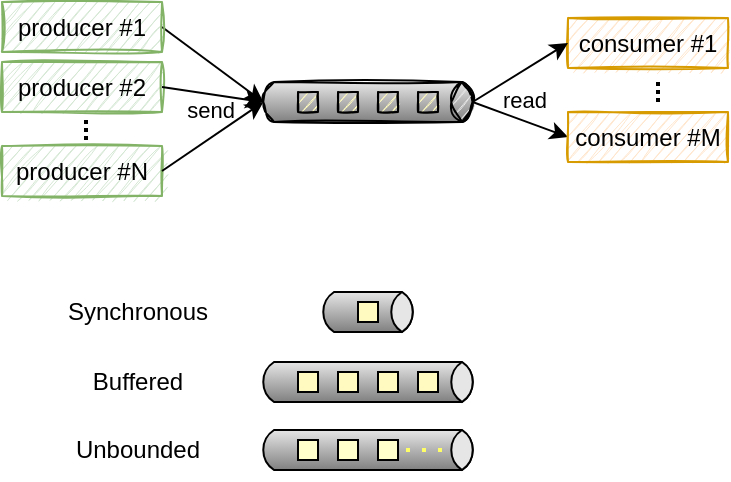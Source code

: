 <mxfile version="23.1.5" type="device" pages="2">
  <diagram id="aMwOTs6f9R6VMjx3bppE" name="Page-1">
    <mxGraphModel dx="1026" dy="702" grid="1" gridSize="10" guides="1" tooltips="1" connect="1" arrows="1" fold="1" page="1" pageScale="1" pageWidth="1169" pageHeight="827" math="0" shadow="0">
      <root>
        <mxCell id="0" />
        <mxCell id="1" parent="0" />
        <mxCell id="mugfAPzPrLLupBdJbm17-10" value="" style="strokeWidth=1;outlineConnect=0;dashed=0;align=center;html=1;fontSize=8;shape=mxgraph.eip.dataChannel;verticalLabelPosition=bottom;verticalAlign=top;sketch=1;" parent="1" vertex="1">
          <mxGeometry x="330" y="220" width="110" height="20" as="geometry" />
        </mxCell>
        <mxCell id="mugfAPzPrLLupBdJbm17-11" value="" style="endArrow=classic;html=1;rounded=1;sketch=0;curved=0;entryX=0;entryY=0.5;entryDx=2.7;entryDy=0;entryPerimeter=0;exitX=1;exitY=0.5;exitDx=0;exitDy=0;" parent="1" source="mugfAPzPrLLupBdJbm17-12" target="mugfAPzPrLLupBdJbm17-10" edge="1">
          <mxGeometry width="50" height="50" relative="1" as="geometry">
            <mxPoint x="300" y="230" as="sourcePoint" />
            <mxPoint x="310" y="220" as="targetPoint" />
          </mxGeometry>
        </mxCell>
        <mxCell id="mugfAPzPrLLupBdJbm17-13" value="send" style="edgeLabel;html=1;align=center;verticalAlign=middle;resizable=0;points=[];" parent="mugfAPzPrLLupBdJbm17-11" vertex="1" connectable="0">
          <mxGeometry x="-0.098" y="-1" relative="1" as="geometry">
            <mxPoint x="1" y="23" as="offset" />
          </mxGeometry>
        </mxCell>
        <mxCell id="mugfAPzPrLLupBdJbm17-12" value="producer #1" style="rounded=0;whiteSpace=wrap;html=1;sketch=1;fillColor=#d5e8d4;strokeColor=#82b366;" parent="1" vertex="1">
          <mxGeometry x="202" y="180" width="80" height="25" as="geometry" />
        </mxCell>
        <mxCell id="mugfAPzPrLLupBdJbm17-14" value="consumer #1" style="rounded=0;whiteSpace=wrap;html=1;sketch=1;fillColor=#ffe6cc;strokeColor=#d79b00;" parent="1" vertex="1">
          <mxGeometry x="485" y="188" width="80" height="25" as="geometry" />
        </mxCell>
        <mxCell id="mugfAPzPrLLupBdJbm17-15" value="" style="endArrow=classic;html=1;rounded=1;sketch=0;curved=0;entryX=0;entryY=0.5;entryDx=0;entryDy=0;exitX=1;exitY=0.5;exitDx=-2.7;exitDy=0;exitPerimeter=0;" parent="1" source="mugfAPzPrLLupBdJbm17-10" target="mugfAPzPrLLupBdJbm17-14" edge="1">
          <mxGeometry width="50" height="50" relative="1" as="geometry">
            <mxPoint x="440" y="229.85" as="sourcePoint" />
            <mxPoint x="492.7" y="229.85" as="targetPoint" />
          </mxGeometry>
        </mxCell>
        <mxCell id="mugfAPzPrLLupBdJbm17-16" value="read" style="edgeLabel;html=1;align=center;verticalAlign=middle;resizable=0;points=[];" parent="mugfAPzPrLLupBdJbm17-15" vertex="1" connectable="0">
          <mxGeometry x="-0.098" y="-1" relative="1" as="geometry">
            <mxPoint x="3" y="11" as="offset" />
          </mxGeometry>
        </mxCell>
        <mxCell id="mugfAPzPrLLupBdJbm17-21" style="rounded=0;sketch=0;orthogonalLoop=1;jettySize=auto;html=1;exitX=0;exitY=0.5;exitDx=0;exitDy=0;entryX=1;entryY=0.5;entryDx=-2.7;entryDy=0;entryPerimeter=0;startArrow=classic;startFill=1;endArrow=none;endFill=0;" parent="1" source="mugfAPzPrLLupBdJbm17-17" target="mugfAPzPrLLupBdJbm17-10" edge="1">
          <mxGeometry relative="1" as="geometry" />
        </mxCell>
        <mxCell id="mugfAPzPrLLupBdJbm17-17" value="consumer #M" style="rounded=0;whiteSpace=wrap;html=1;sketch=1;fillColor=#ffe6cc;strokeColor=#d79b00;" parent="1" vertex="1">
          <mxGeometry x="485" y="235" width="80" height="25" as="geometry" />
        </mxCell>
        <mxCell id="mugfAPzPrLLupBdJbm17-22" value="" style="endArrow=none;dashed=1;html=1;rounded=0;sketch=0;dashPattern=1 1;strokeWidth=2;" parent="1" edge="1">
          <mxGeometry width="50" height="50" relative="1" as="geometry">
            <mxPoint x="530" y="220" as="sourcePoint" />
            <mxPoint x="530" y="230" as="targetPoint" />
          </mxGeometry>
        </mxCell>
        <mxCell id="mugfAPzPrLLupBdJbm17-23" value="producer #2" style="rounded=0;whiteSpace=wrap;html=1;sketch=1;fillColor=#d5e8d4;strokeColor=#82b366;" parent="1" vertex="1">
          <mxGeometry x="202" y="210" width="80" height="25" as="geometry" />
        </mxCell>
        <mxCell id="mugfAPzPrLLupBdJbm17-24" value="producer #N" style="rounded=0;whiteSpace=wrap;html=1;sketch=1;fillColor=#d5e8d4;strokeColor=#82b366;" parent="1" vertex="1">
          <mxGeometry x="202" y="252" width="80" height="25" as="geometry" />
        </mxCell>
        <mxCell id="mugfAPzPrLLupBdJbm17-25" value="" style="endArrow=none;dashed=1;html=1;rounded=0;sketch=0;dashPattern=1 1;strokeWidth=2;" parent="1" edge="1">
          <mxGeometry width="50" height="50" relative="1" as="geometry">
            <mxPoint x="244" y="239" as="sourcePoint" />
            <mxPoint x="244" y="249" as="targetPoint" />
          </mxGeometry>
        </mxCell>
        <mxCell id="mugfAPzPrLLupBdJbm17-26" value="" style="endArrow=classic;html=1;rounded=1;sketch=0;curved=0;entryX=0;entryY=0.5;entryDx=2.7;entryDy=0;entryPerimeter=0;exitX=1;exitY=0.5;exitDx=0;exitDy=0;" parent="1" source="mugfAPzPrLLupBdJbm17-23" target="mugfAPzPrLLupBdJbm17-10" edge="1">
          <mxGeometry width="50" height="50" relative="1" as="geometry">
            <mxPoint x="292" y="202.5" as="sourcePoint" />
            <mxPoint x="342.7" y="240" as="targetPoint" />
          </mxGeometry>
        </mxCell>
        <mxCell id="mugfAPzPrLLupBdJbm17-28" value="" style="endArrow=classic;html=1;rounded=1;sketch=0;curved=0;entryX=0;entryY=0.5;entryDx=2.7;entryDy=0;entryPerimeter=0;exitX=1;exitY=0.5;exitDx=0;exitDy=0;" parent="1" source="mugfAPzPrLLupBdJbm17-24" target="mugfAPzPrLLupBdJbm17-10" edge="1">
          <mxGeometry width="50" height="50" relative="1" as="geometry">
            <mxPoint x="302" y="212.5" as="sourcePoint" />
            <mxPoint x="352.7" y="250" as="targetPoint" />
          </mxGeometry>
        </mxCell>
        <mxCell id="mugfAPzPrLLupBdJbm17-30" value="" style="strokeWidth=1;outlineConnect=0;dashed=0;align=center;html=1;fontSize=8;shape=mxgraph.eip.dataChannel;verticalLabelPosition=bottom;verticalAlign=top;sketch=0;" parent="1" vertex="1">
          <mxGeometry x="330" y="360" width="110" height="20" as="geometry" />
        </mxCell>
        <mxCell id="WXEPO3sMHxBiIZp9lmY1-1" value="Buffered" style="text;html=1;strokeColor=none;fillColor=none;align=center;verticalAlign=middle;whiteSpace=wrap;rounded=0;" parent="1" vertex="1">
          <mxGeometry x="240" y="355" width="60" height="30" as="geometry" />
        </mxCell>
        <mxCell id="WXEPO3sMHxBiIZp9lmY1-2" value="" style="strokeWidth=1;outlineConnect=0;dashed=0;align=center;html=1;fontSize=8;shape=mxgraph.eip.dataChannel;verticalLabelPosition=bottom;verticalAlign=top;sketch=0;" parent="1" vertex="1">
          <mxGeometry x="360" y="325" width="50" height="20" as="geometry" />
        </mxCell>
        <mxCell id="WXEPO3sMHxBiIZp9lmY1-3" value="Synchronous" style="text;html=1;strokeColor=none;fillColor=none;align=center;verticalAlign=middle;whiteSpace=wrap;rounded=0;" parent="1" vertex="1">
          <mxGeometry x="240" y="320" width="60" height="30" as="geometry" />
        </mxCell>
        <mxCell id="WXEPO3sMHxBiIZp9lmY1-7" value="" style="strokeWidth=1;outlineConnect=0;dashed=0;align=center;fontSize=8;shape=mxgraph.eip.messageChannel;html=1;verticalLabelPosition=bottom;verticalAlign=top;" parent="1" vertex="1">
          <mxGeometry x="330" y="394" width="110" height="20" as="geometry" />
        </mxCell>
        <mxCell id="WXEPO3sMHxBiIZp9lmY1-11" value="" style="whiteSpace=wrap;html=1;aspect=fixed;fillColor=#FFFFCC;" parent="1" vertex="1">
          <mxGeometry x="350" y="399" width="10" height="10" as="geometry" />
        </mxCell>
        <mxCell id="WXEPO3sMHxBiIZp9lmY1-12" value="" style="whiteSpace=wrap;html=1;aspect=fixed;fillColor=#FFFFCC;" parent="1" vertex="1">
          <mxGeometry x="370" y="399" width="10" height="10" as="geometry" />
        </mxCell>
        <mxCell id="WXEPO3sMHxBiIZp9lmY1-13" value="" style="whiteSpace=wrap;html=1;aspect=fixed;fillColor=#FFFFCC;" parent="1" vertex="1">
          <mxGeometry x="390" y="399" width="10" height="10" as="geometry" />
        </mxCell>
        <mxCell id="WXEPO3sMHxBiIZp9lmY1-14" value="" style="endArrow=none;dashed=1;html=1;dashPattern=1 3;strokeWidth=2;rounded=0;strokeColor=#FFFF66;" parent="1" edge="1">
          <mxGeometry width="50" height="50" relative="1" as="geometry">
            <mxPoint x="422" y="404" as="sourcePoint" />
            <mxPoint x="402" y="404" as="targetPoint" />
          </mxGeometry>
        </mxCell>
        <mxCell id="WXEPO3sMHxBiIZp9lmY1-16" value="Unbounded" style="text;html=1;strokeColor=none;fillColor=none;align=center;verticalAlign=middle;whiteSpace=wrap;rounded=0;" parent="1" vertex="1">
          <mxGeometry x="240" y="389" width="60" height="30" as="geometry" />
        </mxCell>
      </root>
    </mxGraphModel>
  </diagram>
  <diagram id="3a8hVjhjdrr7WiaXMhHX" name="Page-2">
    <mxGraphModel dx="586" dy="401" grid="1" gridSize="10" guides="1" tooltips="1" connect="1" arrows="1" fold="1" page="1" pageScale="1" pageWidth="1169" pageHeight="827" math="0" shadow="0">
      <root>
        <mxCell id="0" />
        <mxCell id="1" parent="0" />
        <mxCell id="14MCil_7jfxg2Hh28OgQ-18" style="edgeStyle=orthogonalEdgeStyle;rounded=0;orthogonalLoop=1;jettySize=auto;html=1;entryX=0;entryY=0.5;entryDx=2.7;entryDy=0;entryPerimeter=0;" parent="1" source="J-YGsEJLAHpFyjtgHunB-54" target="5zWQOH64XqasBRFnEztx-10" edge="1">
          <mxGeometry relative="1" as="geometry">
            <mxPoint x="387.7" y="338" as="targetPoint" />
          </mxGeometry>
        </mxCell>
        <mxCell id="J-YGsEJLAHpFyjtgHunB-37" value="" style="sketch=0;outlineConnect=0;fontColor=#232F3E;gradientColor=none;fillColor=#4D4D4D;strokeColor=none;dashed=0;verticalLabelPosition=bottom;verticalAlign=top;align=center;html=1;fontSize=12;fontStyle=0;aspect=fixed;pointerEvents=1;shape=mxgraph.aws4.iot_thing_temperature_sensor;" parent="1" vertex="1">
          <mxGeometry x="221" y="250" width="30" height="30" as="geometry" />
        </mxCell>
        <mxCell id="J-YGsEJLAHpFyjtgHunB-38" value="" style="sketch=0;outlineConnect=0;fontColor=#232F3E;gradientColor=none;fillColor=#4D4D4D;strokeColor=none;dashed=0;verticalLabelPosition=bottom;verticalAlign=top;align=center;html=1;fontSize=12;fontStyle=0;aspect=fixed;pointerEvents=1;shape=mxgraph.aws4.iot_thing_temperature_sensor;" parent="1" vertex="1">
          <mxGeometry x="205" y="295" width="30" height="30" as="geometry" />
        </mxCell>
        <mxCell id="J-YGsEJLAHpFyjtgHunB-41" value="" style="aspect=fixed;perimeter=ellipsePerimeter;html=1;align=center;shadow=0;dashed=0;fontColor=#4277BB;labelBackgroundColor=#ffffff;fontSize=12;spacingTop=3;image;image=img/lib/ibm/users/sensor.svg;strokeColor=default;fillColor=#4D4D4D;" parent="1" vertex="1">
          <mxGeometry x="231" y="345" width="30" height="30" as="geometry" />
        </mxCell>
        <mxCell id="J-YGsEJLAHpFyjtgHunB-54" value="Sensor&lt;br&gt;Source" style="ellipse;shape=umlControl;whiteSpace=wrap;html=1;fontSize=9;strokeColor=default;fillColor=none;" parent="1" vertex="1">
          <mxGeometry x="290" y="275" width="50" height="60" as="geometry" />
        </mxCell>
        <mxCell id="J-YGsEJLAHpFyjtgHunB-58" value="" style="endArrow=none;dashed=1;html=1;dashPattern=1 3;strokeWidth=2;rounded=0;fontSize=9;" parent="1" edge="1">
          <mxGeometry width="50" height="50" relative="1" as="geometry">
            <mxPoint x="236" y="411" as="sourcePoint" />
            <mxPoint x="235.73" y="393" as="targetPoint" />
          </mxGeometry>
        </mxCell>
        <mxCell id="J-YGsEJLAHpFyjtgHunB-59" value="" style="endArrow=openThin;dashed=1;html=1;strokeWidth=2;fontSize=9;entryX=0.004;entryY=0.6;entryDx=0;entryDy=0;entryPerimeter=0;curved=1;dashPattern=1 2;endFill=0;" parent="1" source="J-YGsEJLAHpFyjtgHunB-37" target="J-YGsEJLAHpFyjtgHunB-54" edge="1">
          <mxGeometry width="50" height="50" relative="1" as="geometry">
            <mxPoint x="240" y="370" as="sourcePoint" />
            <mxPoint x="290" y="320" as="targetPoint" />
            <Array as="points">
              <mxPoint x="270" y="270" />
              <mxPoint x="250" y="310" />
            </Array>
          </mxGeometry>
        </mxCell>
        <mxCell id="J-YGsEJLAHpFyjtgHunB-60" value="" style="endArrow=openThin;dashed=1;html=1;strokeWidth=2;fontSize=9;curved=1;dashPattern=1 2;endFill=0;" parent="1" source="J-YGsEJLAHpFyjtgHunB-38" edge="1">
          <mxGeometry width="50" height="50" relative="1" as="geometry">
            <mxPoint x="220" y="308.143" as="sourcePoint" />
            <mxPoint x="290" y="311" as="targetPoint" />
            <Array as="points">
              <mxPoint x="240" y="311" />
              <mxPoint x="250" y="311" />
            </Array>
          </mxGeometry>
        </mxCell>
        <mxCell id="J-YGsEJLAHpFyjtgHunB-61" value="" style="endArrow=block;dashed=1;html=1;strokeWidth=2;fontSize=9;entryX=0.008;entryY=0.6;entryDx=0;entryDy=0;entryPerimeter=0;curved=1;dashPattern=1 2;endFill=1;exitX=0.5;exitY=0;exitDx=0;exitDy=0;" parent="1" source="J-YGsEJLAHpFyjtgHunB-41" target="J-YGsEJLAHpFyjtgHunB-54" edge="1">
          <mxGeometry width="50" height="50" relative="1" as="geometry">
            <mxPoint x="240" y="276.364" as="sourcePoint" />
            <mxPoint x="300.2" y="321" as="targetPoint" />
            <Array as="points">
              <mxPoint x="250" y="330" />
              <mxPoint x="260" y="310" />
            </Array>
          </mxGeometry>
        </mxCell>
        <mxCell id="14MCil_7jfxg2Hh28OgQ-8" value="" style="strokeWidth=1;outlineConnect=0;dashed=0;align=center;html=1;fontSize=8;shape=mxgraph.eip.channel_adapter;rotation=-90;" parent="1" vertex="1">
          <mxGeometry x="710.75" y="302" width="28" height="74" as="geometry" />
        </mxCell>
        <mxCell id="14MCil_7jfxg2Hh28OgQ-12" value="" style="strokeWidth=1;outlineConnect=0;dashed=0;align=center;html=1;fontSize=8;shape=mxgraph.eip.dataChannel;verticalLabelPosition=bottom;labelBackgroundColor=#ffffff;verticalAlign=top;" parent="1" vertex="1">
          <mxGeometry x="391" y="256" width="89" height="20" as="geometry" />
        </mxCell>
        <mxCell id="14MCil_7jfxg2Hh28OgQ-14" value="&lt;font style=&quot;font-size: 9px;&quot;&gt;Temperature&lt;/font&gt;" style="text;html=1;align=center;verticalAlign=middle;whiteSpace=wrap;rounded=0;" parent="1" vertex="1">
          <mxGeometry x="209" y="220" width="60" height="30" as="geometry" />
        </mxCell>
        <mxCell id="14MCil_7jfxg2Hh28OgQ-15" value="&lt;font style=&quot;font-size: 9px;&quot;&gt;Temperature&lt;/font&gt;" style="text;html=1;align=center;verticalAlign=middle;whiteSpace=wrap;rounded=0;" parent="1" vertex="1">
          <mxGeometry x="190" y="315" width="60" height="30" as="geometry" />
        </mxCell>
        <mxCell id="14MCil_7jfxg2Hh28OgQ-16" value="&lt;font style=&quot;font-size: 9px;&quot;&gt;Luminosity&lt;/font&gt;" style="text;html=1;align=center;verticalAlign=middle;whiteSpace=wrap;rounded=0;" parent="1" vertex="1">
          <mxGeometry x="216" y="365" width="60" height="30" as="geometry" />
        </mxCell>
        <mxCell id="14MCil_7jfxg2Hh28OgQ-17" style="edgeStyle=orthogonalEdgeStyle;rounded=0;orthogonalLoop=1;jettySize=auto;html=1;entryX=0;entryY=0.5;entryDx=2.7;entryDy=0;entryPerimeter=0;" parent="1" source="J-YGsEJLAHpFyjtgHunB-54" target="14MCil_7jfxg2Hh28OgQ-12" edge="1">
          <mxGeometry relative="1" as="geometry" />
        </mxCell>
        <mxCell id="14MCil_7jfxg2Hh28OgQ-27" value="&lt;font face=&quot;Courier New&quot; style=&quot;font-size: 9px;&quot;&gt;&lt;b&gt;groupBy&lt;/b&gt;&lt;/font&gt;" style="edgeLabel;html=1;align=center;verticalAlign=middle;resizable=0;points=[];" parent="14MCil_7jfxg2Hh28OgQ-17" vertex="1" connectable="0">
          <mxGeometry x="0.064" y="1" relative="1" as="geometry">
            <mxPoint y="22" as="offset" />
          </mxGeometry>
        </mxCell>
        <mxCell id="14MCil_7jfxg2Hh28OgQ-21" value="&lt;font style=&quot;font-size: 9px;&quot;&gt;&lt;b&gt;Multiplexer&lt;/b&gt;&lt;/font&gt;" style="text;html=1;align=center;verticalAlign=middle;whiteSpace=wrap;rounded=0;" parent="1" vertex="1">
          <mxGeometry x="697" y="326.5" width="55.5" height="25" as="geometry" />
        </mxCell>
        <mxCell id="14MCil_7jfxg2Hh28OgQ-22" value="" style="strokeWidth=1;outlineConnect=0;dashed=0;align=center;html=1;fontSize=8;shape=mxgraph.eip.dataChannel;verticalLabelPosition=bottom;labelBackgroundColor=#ffffff;verticalAlign=top;rotation=-180;" parent="1" vertex="1">
          <mxGeometry x="607" y="455" width="90" height="20" as="geometry" />
        </mxCell>
        <mxCell id="14MCil_7jfxg2Hh28OgQ-23" value="" style="strokeWidth=1;outlineConnect=0;dashed=0;align=center;html=1;fontSize=8;shape=mxgraph.eip.dataChannel;verticalLabelPosition=bottom;labelBackgroundColor=#ffffff;verticalAlign=top;rotation=-180;" parent="1" vertex="1">
          <mxGeometry x="607" y="389" width="90" height="20" as="geometry" />
        </mxCell>
        <mxCell id="14MCil_7jfxg2Hh28OgQ-24" style="edgeStyle=orthogonalEdgeStyle;rounded=0;orthogonalLoop=1;jettySize=auto;html=1;exitX=0;exitY=0.75;exitDx=0;exitDy=0;exitPerimeter=0;entryX=0;entryY=0.5;entryDx=2.7;entryDy=0;entryPerimeter=0;" parent="1" target="14MCil_7jfxg2Hh28OgQ-22" edge="1" source="14MCil_7jfxg2Hh28OgQ-8">
          <mxGeometry relative="1" as="geometry">
            <mxPoint x="740.71" y="357" as="sourcePoint" />
            <mxPoint x="698.01" y="469.5" as="targetPoint" />
            <Array as="points">
              <mxPoint x="735" y="353" />
              <mxPoint x="735" y="465" />
            </Array>
          </mxGeometry>
        </mxCell>
        <mxCell id="14MCil_7jfxg2Hh28OgQ-28" value="" style="strokeWidth=1;outlineConnect=0;dashed=0;align=center;html=1;fontSize=8;shape=mxgraph.eip.dataChannel;verticalLabelPosition=bottom;labelBackgroundColor=#ffffff;verticalAlign=top;" parent="1" vertex="1">
          <mxGeometry x="526" y="256" width="90" height="20" as="geometry" />
        </mxCell>
        <mxCell id="14MCil_7jfxg2Hh28OgQ-29" style="edgeStyle=orthogonalEdgeStyle;rounded=0;orthogonalLoop=1;jettySize=auto;html=1;exitX=1;exitY=0.5;exitDx=-2.7;exitDy=0;exitPerimeter=0;entryX=0;entryY=0.5;entryDx=2.7;entryDy=0;entryPerimeter=0;" parent="1" source="14MCil_7jfxg2Hh28OgQ-12" target="14MCil_7jfxg2Hh28OgQ-28" edge="1">
          <mxGeometry relative="1" as="geometry" />
        </mxCell>
        <mxCell id="14MCil_7jfxg2Hh28OgQ-30" value="&lt;font face=&quot;Courier New&quot; style=&quot;font-size: 9px;&quot;&gt;&lt;b&gt;buffer&lt;/b&gt;&lt;/font&gt;" style="edgeLabel;html=1;align=center;verticalAlign=middle;resizable=0;points=[];" parent="14MCil_7jfxg2Hh28OgQ-29" vertex="1" connectable="0">
          <mxGeometry x="-0.372" y="1" relative="1" as="geometry">
            <mxPoint x="6" as="offset" />
          </mxGeometry>
        </mxCell>
        <mxCell id="14MCil_7jfxg2Hh28OgQ-33" style="edgeStyle=orthogonalEdgeStyle;rounded=0;orthogonalLoop=1;jettySize=auto;html=1;entryX=1;entryY=0.5;entryDx=0;entryDy=0;entryPerimeter=0;exitX=1;exitY=0.5;exitDx=0;exitDy=0;" parent="1" source="14MCil_7jfxg2Hh28OgQ-35" target="14MCil_7jfxg2Hh28OgQ-8" edge="1">
          <mxGeometry relative="1" as="geometry">
            <mxPoint x="560" y="450" as="sourcePoint" />
          </mxGeometry>
        </mxCell>
        <mxCell id="14MCil_7jfxg2Hh28OgQ-35" value="" style="rounded=1;whiteSpace=wrap;html=1;dashed=1;fillColor=#fff2cc;strokeColor=#FF9933;opacity=30;" parent="1" vertex="1">
          <mxGeometry x="380" y="231" width="240" height="59" as="geometry" />
        </mxCell>
        <mxCell id="14MCil_7jfxg2Hh28OgQ-36" value="&lt;font size=&quot;1&quot; color=&quot;#cc6600&quot; style=&quot;&quot;&gt;&lt;i style=&quot;&quot;&gt;&lt;b style=&quot;font-size: 9px;&quot;&gt;pipeline of transformations&lt;/b&gt;&lt;/i&gt;&lt;/font&gt;" style="text;html=1;align=center;verticalAlign=middle;whiteSpace=wrap;rounded=0;" parent="1" vertex="1">
          <mxGeometry x="380" y="231" width="240" height="10" as="geometry" />
        </mxCell>
        <mxCell id="14MCil_7jfxg2Hh28OgQ-37" value="Lamps&lt;br&gt;Controller" style="ellipse;shape=umlControl;whiteSpace=wrap;html=1;fontSize=9;strokeColor=default;fillColor=none;" parent="1" vertex="1">
          <mxGeometry x="634" y="300" width="50" height="60" as="geometry" />
        </mxCell>
        <mxCell id="14MCil_7jfxg2Hh28OgQ-38" value="Thermostat" style="ellipse;shape=umlControl;whiteSpace=wrap;html=1;fontSize=9;strokeColor=default;fillColor=none;" parent="1" vertex="1">
          <mxGeometry x="545" y="365" width="50" height="60" as="geometry" />
        </mxCell>
        <mxCell id="14MCil_7jfxg2Hh28OgQ-39" value="Sensor&lt;br&gt;Health&lt;br&gt;Checker" style="ellipse;shape=umlControl;whiteSpace=wrap;html=1;fontSize=9;strokeColor=default;fillColor=none;" parent="1" vertex="1">
          <mxGeometry x="545" y="432" width="50" height="60" as="geometry" />
        </mxCell>
        <mxCell id="14MCil_7jfxg2Hh28OgQ-42" style="edgeStyle=orthogonalEdgeStyle;rounded=0;orthogonalLoop=1;jettySize=auto;html=1;exitX=0;exitY=0.25;exitDx=0;exitDy=0;exitPerimeter=0;entryX=0;entryY=0.5;entryDx=2.7;entryDy=0;entryPerimeter=0;" parent="1" source="14MCil_7jfxg2Hh28OgQ-8" target="14MCil_7jfxg2Hh28OgQ-23" edge="1">
          <mxGeometry relative="1" as="geometry">
            <mxPoint x="676" y="348" as="sourcePoint" />
            <mxPoint x="646" y="440" as="targetPoint" />
            <Array as="points">
              <mxPoint x="712" y="399" />
            </Array>
          </mxGeometry>
        </mxCell>
        <mxCell id="14MCil_7jfxg2Hh28OgQ-44" style="edgeStyle=orthogonalEdgeStyle;rounded=0;orthogonalLoop=1;jettySize=auto;html=1;exitX=1;exitY=0.5;exitDx=-2.7;exitDy=0;exitPerimeter=0;entryX=0.993;entryY=0.581;entryDx=0;entryDy=0;entryPerimeter=0;" parent="1" source="14MCil_7jfxg2Hh28OgQ-23" target="14MCil_7jfxg2Hh28OgQ-38" edge="1">
          <mxGeometry relative="1" as="geometry" />
        </mxCell>
        <mxCell id="14MCil_7jfxg2Hh28OgQ-45" style="edgeStyle=orthogonalEdgeStyle;rounded=0;orthogonalLoop=1;jettySize=auto;html=1;exitX=1;exitY=0.5;exitDx=-2.7;exitDy=0;exitPerimeter=0;entryX=0.993;entryY=0.545;entryDx=0;entryDy=0;entryPerimeter=0;" parent="1" source="14MCil_7jfxg2Hh28OgQ-22" target="14MCil_7jfxg2Hh28OgQ-39" edge="1">
          <mxGeometry relative="1" as="geometry" />
        </mxCell>
        <mxCell id="5zWQOH64XqasBRFnEztx-1" value="&lt;font size=&quot;1&quot; color=&quot;#cc6600&quot; style=&quot;&quot;&gt;&lt;i style=&quot;&quot;&gt;&lt;span style=&quot;font-size: 9px;&quot;&gt;temperature entries&lt;/span&gt;&lt;/i&gt;&lt;/font&gt;" style="text;html=1;align=center;verticalAlign=middle;whiteSpace=wrap;rounded=0;" vertex="1" parent="1">
          <mxGeometry x="380" y="279" width="240" height="10" as="geometry" />
        </mxCell>
        <mxCell id="5zWQOH64XqasBRFnEztx-10" value="" style="strokeWidth=1;outlineConnect=0;dashed=0;align=center;html=1;fontSize=8;shape=mxgraph.eip.dataChannel;verticalLabelPosition=bottom;labelBackgroundColor=#ffffff;verticalAlign=top;" vertex="1" parent="1">
          <mxGeometry x="391" y="326" width="89" height="20" as="geometry" />
        </mxCell>
        <mxCell id="5zWQOH64XqasBRFnEztx-11" value="" style="strokeWidth=1;outlineConnect=0;dashed=0;align=center;html=1;fontSize=8;shape=mxgraph.eip.dataChannel;verticalLabelPosition=bottom;labelBackgroundColor=#ffffff;verticalAlign=top;" vertex="1" parent="1">
          <mxGeometry x="526" y="326" width="90" height="20" as="geometry" />
        </mxCell>
        <mxCell id="5zWQOH64XqasBRFnEztx-12" style="edgeStyle=orthogonalEdgeStyle;rounded=0;orthogonalLoop=1;jettySize=auto;html=1;exitX=1;exitY=0.5;exitDx=-2.7;exitDy=0;exitPerimeter=0;entryX=0;entryY=0.5;entryDx=2.7;entryDy=0;entryPerimeter=0;" edge="1" parent="1" source="5zWQOH64XqasBRFnEztx-10" target="5zWQOH64XqasBRFnEztx-11">
          <mxGeometry relative="1" as="geometry" />
        </mxCell>
        <mxCell id="5zWQOH64XqasBRFnEztx-13" value="&lt;font face=&quot;Courier New&quot; style=&quot;font-size: 9px;&quot;&gt;&lt;b&gt;buffer&lt;/b&gt;&lt;/font&gt;" style="edgeLabel;html=1;align=center;verticalAlign=middle;resizable=0;points=[];" vertex="1" connectable="0" parent="5zWQOH64XqasBRFnEztx-12">
          <mxGeometry x="-0.372" y="1" relative="1" as="geometry">
            <mxPoint x="6" as="offset" />
          </mxGeometry>
        </mxCell>
        <mxCell id="5zWQOH64XqasBRFnEztx-14" value="" style="rounded=1;whiteSpace=wrap;html=1;dashed=1;fillColor=#d5e8d4;strokeColor=#82b366;opacity=30;" vertex="1" parent="1">
          <mxGeometry x="380" y="301" width="240" height="59" as="geometry" />
        </mxCell>
        <mxCell id="5zWQOH64XqasBRFnEztx-15" value="&lt;font color=&quot;#00994d&quot; size=&quot;1&quot; style=&quot;&quot;&gt;&lt;i style=&quot;&quot;&gt;&lt;b style=&quot;font-size: 9px;&quot;&gt;pipeline of transformations&lt;/b&gt;&lt;/i&gt;&lt;/font&gt;" style="text;html=1;align=center;verticalAlign=middle;whiteSpace=wrap;rounded=0;" vertex="1" parent="1">
          <mxGeometry x="380" y="301" width="240" height="10" as="geometry" />
        </mxCell>
        <mxCell id="5zWQOH64XqasBRFnEztx-16" value="&lt;font color=&quot;#00994d&quot; size=&quot;1&quot; style=&quot;&quot;&gt;&lt;i style=&quot;&quot;&gt;&lt;span style=&quot;font-size: 9px;&quot;&gt;luminosity entries&lt;/span&gt;&lt;/i&gt;&lt;/font&gt;" style="text;html=1;align=center;verticalAlign=middle;whiteSpace=wrap;rounded=0;" vertex="1" parent="1">
          <mxGeometry x="380" y="349" width="240" height="10" as="geometry" />
        </mxCell>
        <mxCell id="5zWQOH64XqasBRFnEztx-18" style="edgeStyle=orthogonalEdgeStyle;rounded=0;orthogonalLoop=1;jettySize=auto;html=1;exitX=1;exitY=0.5;exitDx=0;exitDy=0;entryX=0.039;entryY=0.509;entryDx=0;entryDy=0;entryPerimeter=0;" edge="1" parent="1" source="5zWQOH64XqasBRFnEztx-14" target="14MCil_7jfxg2Hh28OgQ-37">
          <mxGeometry relative="1" as="geometry" />
        </mxCell>
      </root>
    </mxGraphModel>
  </diagram>
</mxfile>
